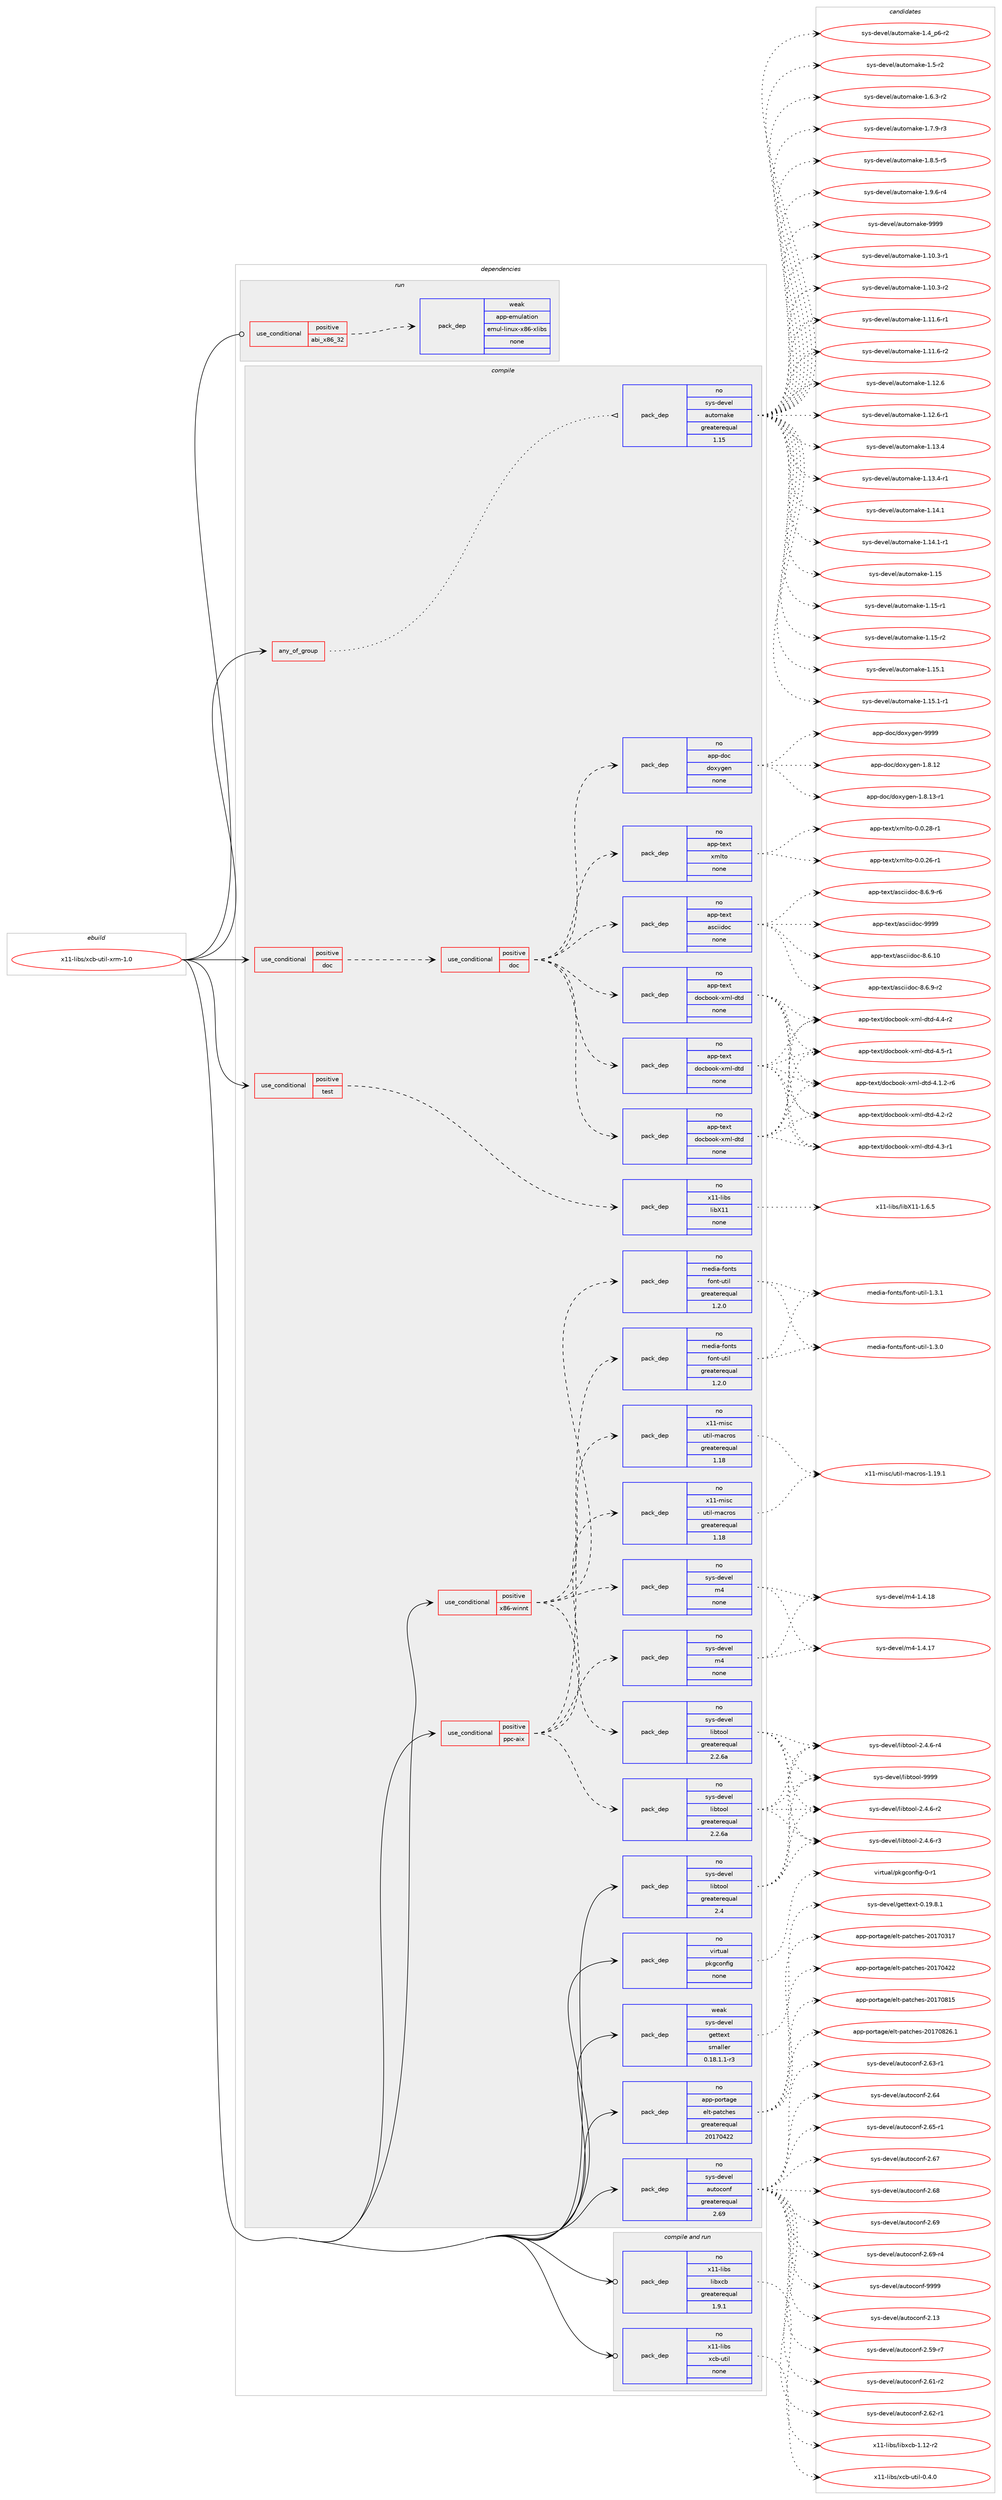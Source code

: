 digraph prolog {

# *************
# Graph options
# *************

newrank=true;
concentrate=true;
compound=true;
graph [rankdir=LR,fontname=Helvetica,fontsize=10,ranksep=1.5];#, ranksep=2.5, nodesep=0.2];
edge  [arrowhead=vee];
node  [fontname=Helvetica,fontsize=10];

# **********
# The ebuild
# **********

subgraph cluster_leftcol {
color=gray;
rank=same;
label=<<i>ebuild</i>>;
id [label="x11-libs/xcb-util-xrm-1.0", color=red, width=4, href="../x11-libs/xcb-util-xrm-1.0.svg"];
}

# ****************
# The dependencies
# ****************

subgraph cluster_midcol {
color=gray;
label=<<i>dependencies</i>>;
subgraph cluster_compile {
fillcolor="#eeeeee";
style=filled;
label=<<i>compile</i>>;
subgraph any9420 {
dependency521278 [label=<<TABLE BORDER="0" CELLBORDER="1" CELLSPACING="0" CELLPADDING="4"><TR><TD CELLPADDING="10">any_of_group</TD></TR></TABLE>>, shape=none, color=red];subgraph pack388528 {
dependency521279 [label=<<TABLE BORDER="0" CELLBORDER="1" CELLSPACING="0" CELLPADDING="4" WIDTH="220"><TR><TD ROWSPAN="6" CELLPADDING="30">pack_dep</TD></TR><TR><TD WIDTH="110">no</TD></TR><TR><TD>sys-devel</TD></TR><TR><TD>automake</TD></TR><TR><TD>greaterequal</TD></TR><TR><TD>1.15</TD></TR></TABLE>>, shape=none, color=blue];
}
dependency521278:e -> dependency521279:w [weight=20,style="dotted",arrowhead="oinv"];
}
id:e -> dependency521278:w [weight=20,style="solid",arrowhead="vee"];
subgraph cond122987 {
dependency521280 [label=<<TABLE BORDER="0" CELLBORDER="1" CELLSPACING="0" CELLPADDING="4"><TR><TD ROWSPAN="3" CELLPADDING="10">use_conditional</TD></TR><TR><TD>positive</TD></TR><TR><TD>doc</TD></TR></TABLE>>, shape=none, color=red];
subgraph cond122988 {
dependency521281 [label=<<TABLE BORDER="0" CELLBORDER="1" CELLSPACING="0" CELLPADDING="4"><TR><TD ROWSPAN="3" CELLPADDING="10">use_conditional</TD></TR><TR><TD>positive</TD></TR><TR><TD>doc</TD></TR></TABLE>>, shape=none, color=red];
subgraph pack388529 {
dependency521282 [label=<<TABLE BORDER="0" CELLBORDER="1" CELLSPACING="0" CELLPADDING="4" WIDTH="220"><TR><TD ROWSPAN="6" CELLPADDING="30">pack_dep</TD></TR><TR><TD WIDTH="110">no</TD></TR><TR><TD>app-text</TD></TR><TR><TD>asciidoc</TD></TR><TR><TD>none</TD></TR><TR><TD></TD></TR></TABLE>>, shape=none, color=blue];
}
dependency521281:e -> dependency521282:w [weight=20,style="dashed",arrowhead="vee"];
subgraph pack388530 {
dependency521283 [label=<<TABLE BORDER="0" CELLBORDER="1" CELLSPACING="0" CELLPADDING="4" WIDTH="220"><TR><TD ROWSPAN="6" CELLPADDING="30">pack_dep</TD></TR><TR><TD WIDTH="110">no</TD></TR><TR><TD>app-text</TD></TR><TR><TD>xmlto</TD></TR><TR><TD>none</TD></TR><TR><TD></TD></TR></TABLE>>, shape=none, color=blue];
}
dependency521281:e -> dependency521283:w [weight=20,style="dashed",arrowhead="vee"];
subgraph pack388531 {
dependency521284 [label=<<TABLE BORDER="0" CELLBORDER="1" CELLSPACING="0" CELLPADDING="4" WIDTH="220"><TR><TD ROWSPAN="6" CELLPADDING="30">pack_dep</TD></TR><TR><TD WIDTH="110">no</TD></TR><TR><TD>app-doc</TD></TR><TR><TD>doxygen</TD></TR><TR><TD>none</TD></TR><TR><TD></TD></TR></TABLE>>, shape=none, color=blue];
}
dependency521281:e -> dependency521284:w [weight=20,style="dashed",arrowhead="vee"];
subgraph pack388532 {
dependency521285 [label=<<TABLE BORDER="0" CELLBORDER="1" CELLSPACING="0" CELLPADDING="4" WIDTH="220"><TR><TD ROWSPAN="6" CELLPADDING="30">pack_dep</TD></TR><TR><TD WIDTH="110">no</TD></TR><TR><TD>app-text</TD></TR><TR><TD>docbook-xml-dtd</TD></TR><TR><TD>none</TD></TR><TR><TD></TD></TR></TABLE>>, shape=none, color=blue];
}
dependency521281:e -> dependency521285:w [weight=20,style="dashed",arrowhead="vee"];
subgraph pack388533 {
dependency521286 [label=<<TABLE BORDER="0" CELLBORDER="1" CELLSPACING="0" CELLPADDING="4" WIDTH="220"><TR><TD ROWSPAN="6" CELLPADDING="30">pack_dep</TD></TR><TR><TD WIDTH="110">no</TD></TR><TR><TD>app-text</TD></TR><TR><TD>docbook-xml-dtd</TD></TR><TR><TD>none</TD></TR><TR><TD></TD></TR></TABLE>>, shape=none, color=blue];
}
dependency521281:e -> dependency521286:w [weight=20,style="dashed",arrowhead="vee"];
subgraph pack388534 {
dependency521287 [label=<<TABLE BORDER="0" CELLBORDER="1" CELLSPACING="0" CELLPADDING="4" WIDTH="220"><TR><TD ROWSPAN="6" CELLPADDING="30">pack_dep</TD></TR><TR><TD WIDTH="110">no</TD></TR><TR><TD>app-text</TD></TR><TR><TD>docbook-xml-dtd</TD></TR><TR><TD>none</TD></TR><TR><TD></TD></TR></TABLE>>, shape=none, color=blue];
}
dependency521281:e -> dependency521287:w [weight=20,style="dashed",arrowhead="vee"];
}
dependency521280:e -> dependency521281:w [weight=20,style="dashed",arrowhead="vee"];
}
id:e -> dependency521280:w [weight=20,style="solid",arrowhead="vee"];
subgraph cond122989 {
dependency521288 [label=<<TABLE BORDER="0" CELLBORDER="1" CELLSPACING="0" CELLPADDING="4"><TR><TD ROWSPAN="3" CELLPADDING="10">use_conditional</TD></TR><TR><TD>positive</TD></TR><TR><TD>ppc-aix</TD></TR></TABLE>>, shape=none, color=red];
subgraph pack388535 {
dependency521289 [label=<<TABLE BORDER="0" CELLBORDER="1" CELLSPACING="0" CELLPADDING="4" WIDTH="220"><TR><TD ROWSPAN="6" CELLPADDING="30">pack_dep</TD></TR><TR><TD WIDTH="110">no</TD></TR><TR><TD>sys-devel</TD></TR><TR><TD>libtool</TD></TR><TR><TD>greaterequal</TD></TR><TR><TD>2.2.6a</TD></TR></TABLE>>, shape=none, color=blue];
}
dependency521288:e -> dependency521289:w [weight=20,style="dashed",arrowhead="vee"];
subgraph pack388536 {
dependency521290 [label=<<TABLE BORDER="0" CELLBORDER="1" CELLSPACING="0" CELLPADDING="4" WIDTH="220"><TR><TD ROWSPAN="6" CELLPADDING="30">pack_dep</TD></TR><TR><TD WIDTH="110">no</TD></TR><TR><TD>sys-devel</TD></TR><TR><TD>m4</TD></TR><TR><TD>none</TD></TR><TR><TD></TD></TR></TABLE>>, shape=none, color=blue];
}
dependency521288:e -> dependency521290:w [weight=20,style="dashed",arrowhead="vee"];
subgraph pack388537 {
dependency521291 [label=<<TABLE BORDER="0" CELLBORDER="1" CELLSPACING="0" CELLPADDING="4" WIDTH="220"><TR><TD ROWSPAN="6" CELLPADDING="30">pack_dep</TD></TR><TR><TD WIDTH="110">no</TD></TR><TR><TD>x11-misc</TD></TR><TR><TD>util-macros</TD></TR><TR><TD>greaterequal</TD></TR><TR><TD>1.18</TD></TR></TABLE>>, shape=none, color=blue];
}
dependency521288:e -> dependency521291:w [weight=20,style="dashed",arrowhead="vee"];
subgraph pack388538 {
dependency521292 [label=<<TABLE BORDER="0" CELLBORDER="1" CELLSPACING="0" CELLPADDING="4" WIDTH="220"><TR><TD ROWSPAN="6" CELLPADDING="30">pack_dep</TD></TR><TR><TD WIDTH="110">no</TD></TR><TR><TD>media-fonts</TD></TR><TR><TD>font-util</TD></TR><TR><TD>greaterequal</TD></TR><TR><TD>1.2.0</TD></TR></TABLE>>, shape=none, color=blue];
}
dependency521288:e -> dependency521292:w [weight=20,style="dashed",arrowhead="vee"];
}
id:e -> dependency521288:w [weight=20,style="solid",arrowhead="vee"];
subgraph cond122990 {
dependency521293 [label=<<TABLE BORDER="0" CELLBORDER="1" CELLSPACING="0" CELLPADDING="4"><TR><TD ROWSPAN="3" CELLPADDING="10">use_conditional</TD></TR><TR><TD>positive</TD></TR><TR><TD>test</TD></TR></TABLE>>, shape=none, color=red];
subgraph pack388539 {
dependency521294 [label=<<TABLE BORDER="0" CELLBORDER="1" CELLSPACING="0" CELLPADDING="4" WIDTH="220"><TR><TD ROWSPAN="6" CELLPADDING="30">pack_dep</TD></TR><TR><TD WIDTH="110">no</TD></TR><TR><TD>x11-libs</TD></TR><TR><TD>libX11</TD></TR><TR><TD>none</TD></TR><TR><TD></TD></TR></TABLE>>, shape=none, color=blue];
}
dependency521293:e -> dependency521294:w [weight=20,style="dashed",arrowhead="vee"];
}
id:e -> dependency521293:w [weight=20,style="solid",arrowhead="vee"];
subgraph cond122991 {
dependency521295 [label=<<TABLE BORDER="0" CELLBORDER="1" CELLSPACING="0" CELLPADDING="4"><TR><TD ROWSPAN="3" CELLPADDING="10">use_conditional</TD></TR><TR><TD>positive</TD></TR><TR><TD>x86-winnt</TD></TR></TABLE>>, shape=none, color=red];
subgraph pack388540 {
dependency521296 [label=<<TABLE BORDER="0" CELLBORDER="1" CELLSPACING="0" CELLPADDING="4" WIDTH="220"><TR><TD ROWSPAN="6" CELLPADDING="30">pack_dep</TD></TR><TR><TD WIDTH="110">no</TD></TR><TR><TD>sys-devel</TD></TR><TR><TD>libtool</TD></TR><TR><TD>greaterequal</TD></TR><TR><TD>2.2.6a</TD></TR></TABLE>>, shape=none, color=blue];
}
dependency521295:e -> dependency521296:w [weight=20,style="dashed",arrowhead="vee"];
subgraph pack388541 {
dependency521297 [label=<<TABLE BORDER="0" CELLBORDER="1" CELLSPACING="0" CELLPADDING="4" WIDTH="220"><TR><TD ROWSPAN="6" CELLPADDING="30">pack_dep</TD></TR><TR><TD WIDTH="110">no</TD></TR><TR><TD>sys-devel</TD></TR><TR><TD>m4</TD></TR><TR><TD>none</TD></TR><TR><TD></TD></TR></TABLE>>, shape=none, color=blue];
}
dependency521295:e -> dependency521297:w [weight=20,style="dashed",arrowhead="vee"];
subgraph pack388542 {
dependency521298 [label=<<TABLE BORDER="0" CELLBORDER="1" CELLSPACING="0" CELLPADDING="4" WIDTH="220"><TR><TD ROWSPAN="6" CELLPADDING="30">pack_dep</TD></TR><TR><TD WIDTH="110">no</TD></TR><TR><TD>x11-misc</TD></TR><TR><TD>util-macros</TD></TR><TR><TD>greaterequal</TD></TR><TR><TD>1.18</TD></TR></TABLE>>, shape=none, color=blue];
}
dependency521295:e -> dependency521298:w [weight=20,style="dashed",arrowhead="vee"];
subgraph pack388543 {
dependency521299 [label=<<TABLE BORDER="0" CELLBORDER="1" CELLSPACING="0" CELLPADDING="4" WIDTH="220"><TR><TD ROWSPAN="6" CELLPADDING="30">pack_dep</TD></TR><TR><TD WIDTH="110">no</TD></TR><TR><TD>media-fonts</TD></TR><TR><TD>font-util</TD></TR><TR><TD>greaterequal</TD></TR><TR><TD>1.2.0</TD></TR></TABLE>>, shape=none, color=blue];
}
dependency521295:e -> dependency521299:w [weight=20,style="dashed",arrowhead="vee"];
}
id:e -> dependency521295:w [weight=20,style="solid",arrowhead="vee"];
subgraph pack388544 {
dependency521300 [label=<<TABLE BORDER="0" CELLBORDER="1" CELLSPACING="0" CELLPADDING="4" WIDTH="220"><TR><TD ROWSPAN="6" CELLPADDING="30">pack_dep</TD></TR><TR><TD WIDTH="110">no</TD></TR><TR><TD>app-portage</TD></TR><TR><TD>elt-patches</TD></TR><TR><TD>greaterequal</TD></TR><TR><TD>20170422</TD></TR></TABLE>>, shape=none, color=blue];
}
id:e -> dependency521300:w [weight=20,style="solid",arrowhead="vee"];
subgraph pack388545 {
dependency521301 [label=<<TABLE BORDER="0" CELLBORDER="1" CELLSPACING="0" CELLPADDING="4" WIDTH="220"><TR><TD ROWSPAN="6" CELLPADDING="30">pack_dep</TD></TR><TR><TD WIDTH="110">no</TD></TR><TR><TD>sys-devel</TD></TR><TR><TD>autoconf</TD></TR><TR><TD>greaterequal</TD></TR><TR><TD>2.69</TD></TR></TABLE>>, shape=none, color=blue];
}
id:e -> dependency521301:w [weight=20,style="solid",arrowhead="vee"];
subgraph pack388546 {
dependency521302 [label=<<TABLE BORDER="0" CELLBORDER="1" CELLSPACING="0" CELLPADDING="4" WIDTH="220"><TR><TD ROWSPAN="6" CELLPADDING="30">pack_dep</TD></TR><TR><TD WIDTH="110">no</TD></TR><TR><TD>sys-devel</TD></TR><TR><TD>libtool</TD></TR><TR><TD>greaterequal</TD></TR><TR><TD>2.4</TD></TR></TABLE>>, shape=none, color=blue];
}
id:e -> dependency521302:w [weight=20,style="solid",arrowhead="vee"];
subgraph pack388547 {
dependency521303 [label=<<TABLE BORDER="0" CELLBORDER="1" CELLSPACING="0" CELLPADDING="4" WIDTH="220"><TR><TD ROWSPAN="6" CELLPADDING="30">pack_dep</TD></TR><TR><TD WIDTH="110">no</TD></TR><TR><TD>virtual</TD></TR><TR><TD>pkgconfig</TD></TR><TR><TD>none</TD></TR><TR><TD></TD></TR></TABLE>>, shape=none, color=blue];
}
id:e -> dependency521303:w [weight=20,style="solid",arrowhead="vee"];
subgraph pack388548 {
dependency521304 [label=<<TABLE BORDER="0" CELLBORDER="1" CELLSPACING="0" CELLPADDING="4" WIDTH="220"><TR><TD ROWSPAN="6" CELLPADDING="30">pack_dep</TD></TR><TR><TD WIDTH="110">weak</TD></TR><TR><TD>sys-devel</TD></TR><TR><TD>gettext</TD></TR><TR><TD>smaller</TD></TR><TR><TD>0.18.1.1-r3</TD></TR></TABLE>>, shape=none, color=blue];
}
id:e -> dependency521304:w [weight=20,style="solid",arrowhead="vee"];
}
subgraph cluster_compileandrun {
fillcolor="#eeeeee";
style=filled;
label=<<i>compile and run</i>>;
subgraph pack388549 {
dependency521305 [label=<<TABLE BORDER="0" CELLBORDER="1" CELLSPACING="0" CELLPADDING="4" WIDTH="220"><TR><TD ROWSPAN="6" CELLPADDING="30">pack_dep</TD></TR><TR><TD WIDTH="110">no</TD></TR><TR><TD>x11-libs</TD></TR><TR><TD>libxcb</TD></TR><TR><TD>greaterequal</TD></TR><TR><TD>1.9.1</TD></TR></TABLE>>, shape=none, color=blue];
}
id:e -> dependency521305:w [weight=20,style="solid",arrowhead="odotvee"];
subgraph pack388550 {
dependency521306 [label=<<TABLE BORDER="0" CELLBORDER="1" CELLSPACING="0" CELLPADDING="4" WIDTH="220"><TR><TD ROWSPAN="6" CELLPADDING="30">pack_dep</TD></TR><TR><TD WIDTH="110">no</TD></TR><TR><TD>x11-libs</TD></TR><TR><TD>xcb-util</TD></TR><TR><TD>none</TD></TR><TR><TD></TD></TR></TABLE>>, shape=none, color=blue];
}
id:e -> dependency521306:w [weight=20,style="solid",arrowhead="odotvee"];
}
subgraph cluster_run {
fillcolor="#eeeeee";
style=filled;
label=<<i>run</i>>;
subgraph cond122992 {
dependency521307 [label=<<TABLE BORDER="0" CELLBORDER="1" CELLSPACING="0" CELLPADDING="4"><TR><TD ROWSPAN="3" CELLPADDING="10">use_conditional</TD></TR><TR><TD>positive</TD></TR><TR><TD>abi_x86_32</TD></TR></TABLE>>, shape=none, color=red];
subgraph pack388551 {
dependency521308 [label=<<TABLE BORDER="0" CELLBORDER="1" CELLSPACING="0" CELLPADDING="4" WIDTH="220"><TR><TD ROWSPAN="6" CELLPADDING="30">pack_dep</TD></TR><TR><TD WIDTH="110">weak</TD></TR><TR><TD>app-emulation</TD></TR><TR><TD>emul-linux-x86-xlibs</TD></TR><TR><TD>none</TD></TR><TR><TD></TD></TR></TABLE>>, shape=none, color=blue];
}
dependency521307:e -> dependency521308:w [weight=20,style="dashed",arrowhead="vee"];
}
id:e -> dependency521307:w [weight=20,style="solid",arrowhead="odot"];
}
}

# **************
# The candidates
# **************

subgraph cluster_choices {
rank=same;
color=gray;
label=<<i>candidates</i>>;

subgraph choice388528 {
color=black;
nodesep=1;
choice11512111545100101118101108479711711611110997107101454946494846514511449 [label="sys-devel/automake-1.10.3-r1", color=red, width=4,href="../sys-devel/automake-1.10.3-r1.svg"];
choice11512111545100101118101108479711711611110997107101454946494846514511450 [label="sys-devel/automake-1.10.3-r2", color=red, width=4,href="../sys-devel/automake-1.10.3-r2.svg"];
choice11512111545100101118101108479711711611110997107101454946494946544511449 [label="sys-devel/automake-1.11.6-r1", color=red, width=4,href="../sys-devel/automake-1.11.6-r1.svg"];
choice11512111545100101118101108479711711611110997107101454946494946544511450 [label="sys-devel/automake-1.11.6-r2", color=red, width=4,href="../sys-devel/automake-1.11.6-r2.svg"];
choice1151211154510010111810110847971171161111099710710145494649504654 [label="sys-devel/automake-1.12.6", color=red, width=4,href="../sys-devel/automake-1.12.6.svg"];
choice11512111545100101118101108479711711611110997107101454946495046544511449 [label="sys-devel/automake-1.12.6-r1", color=red, width=4,href="../sys-devel/automake-1.12.6-r1.svg"];
choice1151211154510010111810110847971171161111099710710145494649514652 [label="sys-devel/automake-1.13.4", color=red, width=4,href="../sys-devel/automake-1.13.4.svg"];
choice11512111545100101118101108479711711611110997107101454946495146524511449 [label="sys-devel/automake-1.13.4-r1", color=red, width=4,href="../sys-devel/automake-1.13.4-r1.svg"];
choice1151211154510010111810110847971171161111099710710145494649524649 [label="sys-devel/automake-1.14.1", color=red, width=4,href="../sys-devel/automake-1.14.1.svg"];
choice11512111545100101118101108479711711611110997107101454946495246494511449 [label="sys-devel/automake-1.14.1-r1", color=red, width=4,href="../sys-devel/automake-1.14.1-r1.svg"];
choice115121115451001011181011084797117116111109971071014549464953 [label="sys-devel/automake-1.15", color=red, width=4,href="../sys-devel/automake-1.15.svg"];
choice1151211154510010111810110847971171161111099710710145494649534511449 [label="sys-devel/automake-1.15-r1", color=red, width=4,href="../sys-devel/automake-1.15-r1.svg"];
choice1151211154510010111810110847971171161111099710710145494649534511450 [label="sys-devel/automake-1.15-r2", color=red, width=4,href="../sys-devel/automake-1.15-r2.svg"];
choice1151211154510010111810110847971171161111099710710145494649534649 [label="sys-devel/automake-1.15.1", color=red, width=4,href="../sys-devel/automake-1.15.1.svg"];
choice11512111545100101118101108479711711611110997107101454946495346494511449 [label="sys-devel/automake-1.15.1-r1", color=red, width=4,href="../sys-devel/automake-1.15.1-r1.svg"];
choice115121115451001011181011084797117116111109971071014549465295112544511450 [label="sys-devel/automake-1.4_p6-r2", color=red, width=4,href="../sys-devel/automake-1.4_p6-r2.svg"];
choice11512111545100101118101108479711711611110997107101454946534511450 [label="sys-devel/automake-1.5-r2", color=red, width=4,href="../sys-devel/automake-1.5-r2.svg"];
choice115121115451001011181011084797117116111109971071014549465446514511450 [label="sys-devel/automake-1.6.3-r2", color=red, width=4,href="../sys-devel/automake-1.6.3-r2.svg"];
choice115121115451001011181011084797117116111109971071014549465546574511451 [label="sys-devel/automake-1.7.9-r3", color=red, width=4,href="../sys-devel/automake-1.7.9-r3.svg"];
choice115121115451001011181011084797117116111109971071014549465646534511453 [label="sys-devel/automake-1.8.5-r5", color=red, width=4,href="../sys-devel/automake-1.8.5-r5.svg"];
choice115121115451001011181011084797117116111109971071014549465746544511452 [label="sys-devel/automake-1.9.6-r4", color=red, width=4,href="../sys-devel/automake-1.9.6-r4.svg"];
choice115121115451001011181011084797117116111109971071014557575757 [label="sys-devel/automake-9999", color=red, width=4,href="../sys-devel/automake-9999.svg"];
dependency521279:e -> choice11512111545100101118101108479711711611110997107101454946494846514511449:w [style=dotted,weight="100"];
dependency521279:e -> choice11512111545100101118101108479711711611110997107101454946494846514511450:w [style=dotted,weight="100"];
dependency521279:e -> choice11512111545100101118101108479711711611110997107101454946494946544511449:w [style=dotted,weight="100"];
dependency521279:e -> choice11512111545100101118101108479711711611110997107101454946494946544511450:w [style=dotted,weight="100"];
dependency521279:e -> choice1151211154510010111810110847971171161111099710710145494649504654:w [style=dotted,weight="100"];
dependency521279:e -> choice11512111545100101118101108479711711611110997107101454946495046544511449:w [style=dotted,weight="100"];
dependency521279:e -> choice1151211154510010111810110847971171161111099710710145494649514652:w [style=dotted,weight="100"];
dependency521279:e -> choice11512111545100101118101108479711711611110997107101454946495146524511449:w [style=dotted,weight="100"];
dependency521279:e -> choice1151211154510010111810110847971171161111099710710145494649524649:w [style=dotted,weight="100"];
dependency521279:e -> choice11512111545100101118101108479711711611110997107101454946495246494511449:w [style=dotted,weight="100"];
dependency521279:e -> choice115121115451001011181011084797117116111109971071014549464953:w [style=dotted,weight="100"];
dependency521279:e -> choice1151211154510010111810110847971171161111099710710145494649534511449:w [style=dotted,weight="100"];
dependency521279:e -> choice1151211154510010111810110847971171161111099710710145494649534511450:w [style=dotted,weight="100"];
dependency521279:e -> choice1151211154510010111810110847971171161111099710710145494649534649:w [style=dotted,weight="100"];
dependency521279:e -> choice11512111545100101118101108479711711611110997107101454946495346494511449:w [style=dotted,weight="100"];
dependency521279:e -> choice115121115451001011181011084797117116111109971071014549465295112544511450:w [style=dotted,weight="100"];
dependency521279:e -> choice11512111545100101118101108479711711611110997107101454946534511450:w [style=dotted,weight="100"];
dependency521279:e -> choice115121115451001011181011084797117116111109971071014549465446514511450:w [style=dotted,weight="100"];
dependency521279:e -> choice115121115451001011181011084797117116111109971071014549465546574511451:w [style=dotted,weight="100"];
dependency521279:e -> choice115121115451001011181011084797117116111109971071014549465646534511453:w [style=dotted,weight="100"];
dependency521279:e -> choice115121115451001011181011084797117116111109971071014549465746544511452:w [style=dotted,weight="100"];
dependency521279:e -> choice115121115451001011181011084797117116111109971071014557575757:w [style=dotted,weight="100"];
}
subgraph choice388529 {
color=black;
nodesep=1;
choice97112112451161011201164797115991051051001119945564654464948 [label="app-text/asciidoc-8.6.10", color=red, width=4,href="../app-text/asciidoc-8.6.10.svg"];
choice9711211245116101120116479711599105105100111994556465446574511450 [label="app-text/asciidoc-8.6.9-r2", color=red, width=4,href="../app-text/asciidoc-8.6.9-r2.svg"];
choice9711211245116101120116479711599105105100111994556465446574511454 [label="app-text/asciidoc-8.6.9-r6", color=red, width=4,href="../app-text/asciidoc-8.6.9-r6.svg"];
choice9711211245116101120116479711599105105100111994557575757 [label="app-text/asciidoc-9999", color=red, width=4,href="../app-text/asciidoc-9999.svg"];
dependency521282:e -> choice97112112451161011201164797115991051051001119945564654464948:w [style=dotted,weight="100"];
dependency521282:e -> choice9711211245116101120116479711599105105100111994556465446574511450:w [style=dotted,weight="100"];
dependency521282:e -> choice9711211245116101120116479711599105105100111994556465446574511454:w [style=dotted,weight="100"];
dependency521282:e -> choice9711211245116101120116479711599105105100111994557575757:w [style=dotted,weight="100"];
}
subgraph choice388530 {
color=black;
nodesep=1;
choice971121124511610112011647120109108116111454846484650544511449 [label="app-text/xmlto-0.0.26-r1", color=red, width=4,href="../app-text/xmlto-0.0.26-r1.svg"];
choice971121124511610112011647120109108116111454846484650564511449 [label="app-text/xmlto-0.0.28-r1", color=red, width=4,href="../app-text/xmlto-0.0.28-r1.svg"];
dependency521283:e -> choice971121124511610112011647120109108116111454846484650544511449:w [style=dotted,weight="100"];
dependency521283:e -> choice971121124511610112011647120109108116111454846484650564511449:w [style=dotted,weight="100"];
}
subgraph choice388531 {
color=black;
nodesep=1;
choice9711211245100111994710011112012110310111045494656464950 [label="app-doc/doxygen-1.8.12", color=red, width=4,href="../app-doc/doxygen-1.8.12.svg"];
choice97112112451001119947100111120121103101110454946564649514511449 [label="app-doc/doxygen-1.8.13-r1", color=red, width=4,href="../app-doc/doxygen-1.8.13-r1.svg"];
choice971121124510011199471001111201211031011104557575757 [label="app-doc/doxygen-9999", color=red, width=4,href="../app-doc/doxygen-9999.svg"];
dependency521284:e -> choice9711211245100111994710011112012110310111045494656464950:w [style=dotted,weight="100"];
dependency521284:e -> choice97112112451001119947100111120121103101110454946564649514511449:w [style=dotted,weight="100"];
dependency521284:e -> choice971121124510011199471001111201211031011104557575757:w [style=dotted,weight="100"];
}
subgraph choice388532 {
color=black;
nodesep=1;
choice971121124511610112011647100111999811111110745120109108451001161004552464946504511454 [label="app-text/docbook-xml-dtd-4.1.2-r6", color=red, width=4,href="../app-text/docbook-xml-dtd-4.1.2-r6.svg"];
choice97112112451161011201164710011199981111111074512010910845100116100455246504511450 [label="app-text/docbook-xml-dtd-4.2-r2", color=red, width=4,href="../app-text/docbook-xml-dtd-4.2-r2.svg"];
choice97112112451161011201164710011199981111111074512010910845100116100455246514511449 [label="app-text/docbook-xml-dtd-4.3-r1", color=red, width=4,href="../app-text/docbook-xml-dtd-4.3-r1.svg"];
choice97112112451161011201164710011199981111111074512010910845100116100455246524511450 [label="app-text/docbook-xml-dtd-4.4-r2", color=red, width=4,href="../app-text/docbook-xml-dtd-4.4-r2.svg"];
choice97112112451161011201164710011199981111111074512010910845100116100455246534511449 [label="app-text/docbook-xml-dtd-4.5-r1", color=red, width=4,href="../app-text/docbook-xml-dtd-4.5-r1.svg"];
dependency521285:e -> choice971121124511610112011647100111999811111110745120109108451001161004552464946504511454:w [style=dotted,weight="100"];
dependency521285:e -> choice97112112451161011201164710011199981111111074512010910845100116100455246504511450:w [style=dotted,weight="100"];
dependency521285:e -> choice97112112451161011201164710011199981111111074512010910845100116100455246514511449:w [style=dotted,weight="100"];
dependency521285:e -> choice97112112451161011201164710011199981111111074512010910845100116100455246524511450:w [style=dotted,weight="100"];
dependency521285:e -> choice97112112451161011201164710011199981111111074512010910845100116100455246534511449:w [style=dotted,weight="100"];
}
subgraph choice388533 {
color=black;
nodesep=1;
choice971121124511610112011647100111999811111110745120109108451001161004552464946504511454 [label="app-text/docbook-xml-dtd-4.1.2-r6", color=red, width=4,href="../app-text/docbook-xml-dtd-4.1.2-r6.svg"];
choice97112112451161011201164710011199981111111074512010910845100116100455246504511450 [label="app-text/docbook-xml-dtd-4.2-r2", color=red, width=4,href="../app-text/docbook-xml-dtd-4.2-r2.svg"];
choice97112112451161011201164710011199981111111074512010910845100116100455246514511449 [label="app-text/docbook-xml-dtd-4.3-r1", color=red, width=4,href="../app-text/docbook-xml-dtd-4.3-r1.svg"];
choice97112112451161011201164710011199981111111074512010910845100116100455246524511450 [label="app-text/docbook-xml-dtd-4.4-r2", color=red, width=4,href="../app-text/docbook-xml-dtd-4.4-r2.svg"];
choice97112112451161011201164710011199981111111074512010910845100116100455246534511449 [label="app-text/docbook-xml-dtd-4.5-r1", color=red, width=4,href="../app-text/docbook-xml-dtd-4.5-r1.svg"];
dependency521286:e -> choice971121124511610112011647100111999811111110745120109108451001161004552464946504511454:w [style=dotted,weight="100"];
dependency521286:e -> choice97112112451161011201164710011199981111111074512010910845100116100455246504511450:w [style=dotted,weight="100"];
dependency521286:e -> choice97112112451161011201164710011199981111111074512010910845100116100455246514511449:w [style=dotted,weight="100"];
dependency521286:e -> choice97112112451161011201164710011199981111111074512010910845100116100455246524511450:w [style=dotted,weight="100"];
dependency521286:e -> choice97112112451161011201164710011199981111111074512010910845100116100455246534511449:w [style=dotted,weight="100"];
}
subgraph choice388534 {
color=black;
nodesep=1;
choice971121124511610112011647100111999811111110745120109108451001161004552464946504511454 [label="app-text/docbook-xml-dtd-4.1.2-r6", color=red, width=4,href="../app-text/docbook-xml-dtd-4.1.2-r6.svg"];
choice97112112451161011201164710011199981111111074512010910845100116100455246504511450 [label="app-text/docbook-xml-dtd-4.2-r2", color=red, width=4,href="../app-text/docbook-xml-dtd-4.2-r2.svg"];
choice97112112451161011201164710011199981111111074512010910845100116100455246514511449 [label="app-text/docbook-xml-dtd-4.3-r1", color=red, width=4,href="../app-text/docbook-xml-dtd-4.3-r1.svg"];
choice97112112451161011201164710011199981111111074512010910845100116100455246524511450 [label="app-text/docbook-xml-dtd-4.4-r2", color=red, width=4,href="../app-text/docbook-xml-dtd-4.4-r2.svg"];
choice97112112451161011201164710011199981111111074512010910845100116100455246534511449 [label="app-text/docbook-xml-dtd-4.5-r1", color=red, width=4,href="../app-text/docbook-xml-dtd-4.5-r1.svg"];
dependency521287:e -> choice971121124511610112011647100111999811111110745120109108451001161004552464946504511454:w [style=dotted,weight="100"];
dependency521287:e -> choice97112112451161011201164710011199981111111074512010910845100116100455246504511450:w [style=dotted,weight="100"];
dependency521287:e -> choice97112112451161011201164710011199981111111074512010910845100116100455246514511449:w [style=dotted,weight="100"];
dependency521287:e -> choice97112112451161011201164710011199981111111074512010910845100116100455246524511450:w [style=dotted,weight="100"];
dependency521287:e -> choice97112112451161011201164710011199981111111074512010910845100116100455246534511449:w [style=dotted,weight="100"];
}
subgraph choice388535 {
color=black;
nodesep=1;
choice1151211154510010111810110847108105981161111111084550465246544511450 [label="sys-devel/libtool-2.4.6-r2", color=red, width=4,href="../sys-devel/libtool-2.4.6-r2.svg"];
choice1151211154510010111810110847108105981161111111084550465246544511451 [label="sys-devel/libtool-2.4.6-r3", color=red, width=4,href="../sys-devel/libtool-2.4.6-r3.svg"];
choice1151211154510010111810110847108105981161111111084550465246544511452 [label="sys-devel/libtool-2.4.6-r4", color=red, width=4,href="../sys-devel/libtool-2.4.6-r4.svg"];
choice1151211154510010111810110847108105981161111111084557575757 [label="sys-devel/libtool-9999", color=red, width=4,href="../sys-devel/libtool-9999.svg"];
dependency521289:e -> choice1151211154510010111810110847108105981161111111084550465246544511450:w [style=dotted,weight="100"];
dependency521289:e -> choice1151211154510010111810110847108105981161111111084550465246544511451:w [style=dotted,weight="100"];
dependency521289:e -> choice1151211154510010111810110847108105981161111111084550465246544511452:w [style=dotted,weight="100"];
dependency521289:e -> choice1151211154510010111810110847108105981161111111084557575757:w [style=dotted,weight="100"];
}
subgraph choice388536 {
color=black;
nodesep=1;
choice11512111545100101118101108471095245494652464955 [label="sys-devel/m4-1.4.17", color=red, width=4,href="../sys-devel/m4-1.4.17.svg"];
choice11512111545100101118101108471095245494652464956 [label="sys-devel/m4-1.4.18", color=red, width=4,href="../sys-devel/m4-1.4.18.svg"];
dependency521290:e -> choice11512111545100101118101108471095245494652464955:w [style=dotted,weight="100"];
dependency521290:e -> choice11512111545100101118101108471095245494652464956:w [style=dotted,weight="100"];
}
subgraph choice388537 {
color=black;
nodesep=1;
choice120494945109105115994711711610510845109979911411111545494649574649 [label="x11-misc/util-macros-1.19.1", color=red, width=4,href="../x11-misc/util-macros-1.19.1.svg"];
dependency521291:e -> choice120494945109105115994711711610510845109979911411111545494649574649:w [style=dotted,weight="100"];
}
subgraph choice388538 {
color=black;
nodesep=1;
choice10910110010597451021111101161154710211111011645117116105108454946514648 [label="media-fonts/font-util-1.3.0", color=red, width=4,href="../media-fonts/font-util-1.3.0.svg"];
choice10910110010597451021111101161154710211111011645117116105108454946514649 [label="media-fonts/font-util-1.3.1", color=red, width=4,href="../media-fonts/font-util-1.3.1.svg"];
dependency521292:e -> choice10910110010597451021111101161154710211111011645117116105108454946514648:w [style=dotted,weight="100"];
dependency521292:e -> choice10910110010597451021111101161154710211111011645117116105108454946514649:w [style=dotted,weight="100"];
}
subgraph choice388539 {
color=black;
nodesep=1;
choice120494945108105981154710810598884949454946544653 [label="x11-libs/libX11-1.6.5", color=red, width=4,href="../x11-libs/libX11-1.6.5.svg"];
dependency521294:e -> choice120494945108105981154710810598884949454946544653:w [style=dotted,weight="100"];
}
subgraph choice388540 {
color=black;
nodesep=1;
choice1151211154510010111810110847108105981161111111084550465246544511450 [label="sys-devel/libtool-2.4.6-r2", color=red, width=4,href="../sys-devel/libtool-2.4.6-r2.svg"];
choice1151211154510010111810110847108105981161111111084550465246544511451 [label="sys-devel/libtool-2.4.6-r3", color=red, width=4,href="../sys-devel/libtool-2.4.6-r3.svg"];
choice1151211154510010111810110847108105981161111111084550465246544511452 [label="sys-devel/libtool-2.4.6-r4", color=red, width=4,href="../sys-devel/libtool-2.4.6-r4.svg"];
choice1151211154510010111810110847108105981161111111084557575757 [label="sys-devel/libtool-9999", color=red, width=4,href="../sys-devel/libtool-9999.svg"];
dependency521296:e -> choice1151211154510010111810110847108105981161111111084550465246544511450:w [style=dotted,weight="100"];
dependency521296:e -> choice1151211154510010111810110847108105981161111111084550465246544511451:w [style=dotted,weight="100"];
dependency521296:e -> choice1151211154510010111810110847108105981161111111084550465246544511452:w [style=dotted,weight="100"];
dependency521296:e -> choice1151211154510010111810110847108105981161111111084557575757:w [style=dotted,weight="100"];
}
subgraph choice388541 {
color=black;
nodesep=1;
choice11512111545100101118101108471095245494652464955 [label="sys-devel/m4-1.4.17", color=red, width=4,href="../sys-devel/m4-1.4.17.svg"];
choice11512111545100101118101108471095245494652464956 [label="sys-devel/m4-1.4.18", color=red, width=4,href="../sys-devel/m4-1.4.18.svg"];
dependency521297:e -> choice11512111545100101118101108471095245494652464955:w [style=dotted,weight="100"];
dependency521297:e -> choice11512111545100101118101108471095245494652464956:w [style=dotted,weight="100"];
}
subgraph choice388542 {
color=black;
nodesep=1;
choice120494945109105115994711711610510845109979911411111545494649574649 [label="x11-misc/util-macros-1.19.1", color=red, width=4,href="../x11-misc/util-macros-1.19.1.svg"];
dependency521298:e -> choice120494945109105115994711711610510845109979911411111545494649574649:w [style=dotted,weight="100"];
}
subgraph choice388543 {
color=black;
nodesep=1;
choice10910110010597451021111101161154710211111011645117116105108454946514648 [label="media-fonts/font-util-1.3.0", color=red, width=4,href="../media-fonts/font-util-1.3.0.svg"];
choice10910110010597451021111101161154710211111011645117116105108454946514649 [label="media-fonts/font-util-1.3.1", color=red, width=4,href="../media-fonts/font-util-1.3.1.svg"];
dependency521299:e -> choice10910110010597451021111101161154710211111011645117116105108454946514648:w [style=dotted,weight="100"];
dependency521299:e -> choice10910110010597451021111101161154710211111011645117116105108454946514649:w [style=dotted,weight="100"];
}
subgraph choice388544 {
color=black;
nodesep=1;
choice97112112451121111141169710310147101108116451129711699104101115455048495548514955 [label="app-portage/elt-patches-20170317", color=red, width=4,href="../app-portage/elt-patches-20170317.svg"];
choice97112112451121111141169710310147101108116451129711699104101115455048495548525050 [label="app-portage/elt-patches-20170422", color=red, width=4,href="../app-portage/elt-patches-20170422.svg"];
choice97112112451121111141169710310147101108116451129711699104101115455048495548564953 [label="app-portage/elt-patches-20170815", color=red, width=4,href="../app-portage/elt-patches-20170815.svg"];
choice971121124511211111411697103101471011081164511297116991041011154550484955485650544649 [label="app-portage/elt-patches-20170826.1", color=red, width=4,href="../app-portage/elt-patches-20170826.1.svg"];
dependency521300:e -> choice97112112451121111141169710310147101108116451129711699104101115455048495548514955:w [style=dotted,weight="100"];
dependency521300:e -> choice97112112451121111141169710310147101108116451129711699104101115455048495548525050:w [style=dotted,weight="100"];
dependency521300:e -> choice97112112451121111141169710310147101108116451129711699104101115455048495548564953:w [style=dotted,weight="100"];
dependency521300:e -> choice971121124511211111411697103101471011081164511297116991041011154550484955485650544649:w [style=dotted,weight="100"];
}
subgraph choice388545 {
color=black;
nodesep=1;
choice115121115451001011181011084797117116111991111101024550464951 [label="sys-devel/autoconf-2.13", color=red, width=4,href="../sys-devel/autoconf-2.13.svg"];
choice1151211154510010111810110847971171161119911111010245504653574511455 [label="sys-devel/autoconf-2.59-r7", color=red, width=4,href="../sys-devel/autoconf-2.59-r7.svg"];
choice1151211154510010111810110847971171161119911111010245504654494511450 [label="sys-devel/autoconf-2.61-r2", color=red, width=4,href="../sys-devel/autoconf-2.61-r2.svg"];
choice1151211154510010111810110847971171161119911111010245504654504511449 [label="sys-devel/autoconf-2.62-r1", color=red, width=4,href="../sys-devel/autoconf-2.62-r1.svg"];
choice1151211154510010111810110847971171161119911111010245504654514511449 [label="sys-devel/autoconf-2.63-r1", color=red, width=4,href="../sys-devel/autoconf-2.63-r1.svg"];
choice115121115451001011181011084797117116111991111101024550465452 [label="sys-devel/autoconf-2.64", color=red, width=4,href="../sys-devel/autoconf-2.64.svg"];
choice1151211154510010111810110847971171161119911111010245504654534511449 [label="sys-devel/autoconf-2.65-r1", color=red, width=4,href="../sys-devel/autoconf-2.65-r1.svg"];
choice115121115451001011181011084797117116111991111101024550465455 [label="sys-devel/autoconf-2.67", color=red, width=4,href="../sys-devel/autoconf-2.67.svg"];
choice115121115451001011181011084797117116111991111101024550465456 [label="sys-devel/autoconf-2.68", color=red, width=4,href="../sys-devel/autoconf-2.68.svg"];
choice115121115451001011181011084797117116111991111101024550465457 [label="sys-devel/autoconf-2.69", color=red, width=4,href="../sys-devel/autoconf-2.69.svg"];
choice1151211154510010111810110847971171161119911111010245504654574511452 [label="sys-devel/autoconf-2.69-r4", color=red, width=4,href="../sys-devel/autoconf-2.69-r4.svg"];
choice115121115451001011181011084797117116111991111101024557575757 [label="sys-devel/autoconf-9999", color=red, width=4,href="../sys-devel/autoconf-9999.svg"];
dependency521301:e -> choice115121115451001011181011084797117116111991111101024550464951:w [style=dotted,weight="100"];
dependency521301:e -> choice1151211154510010111810110847971171161119911111010245504653574511455:w [style=dotted,weight="100"];
dependency521301:e -> choice1151211154510010111810110847971171161119911111010245504654494511450:w [style=dotted,weight="100"];
dependency521301:e -> choice1151211154510010111810110847971171161119911111010245504654504511449:w [style=dotted,weight="100"];
dependency521301:e -> choice1151211154510010111810110847971171161119911111010245504654514511449:w [style=dotted,weight="100"];
dependency521301:e -> choice115121115451001011181011084797117116111991111101024550465452:w [style=dotted,weight="100"];
dependency521301:e -> choice1151211154510010111810110847971171161119911111010245504654534511449:w [style=dotted,weight="100"];
dependency521301:e -> choice115121115451001011181011084797117116111991111101024550465455:w [style=dotted,weight="100"];
dependency521301:e -> choice115121115451001011181011084797117116111991111101024550465456:w [style=dotted,weight="100"];
dependency521301:e -> choice115121115451001011181011084797117116111991111101024550465457:w [style=dotted,weight="100"];
dependency521301:e -> choice1151211154510010111810110847971171161119911111010245504654574511452:w [style=dotted,weight="100"];
dependency521301:e -> choice115121115451001011181011084797117116111991111101024557575757:w [style=dotted,weight="100"];
}
subgraph choice388546 {
color=black;
nodesep=1;
choice1151211154510010111810110847108105981161111111084550465246544511450 [label="sys-devel/libtool-2.4.6-r2", color=red, width=4,href="../sys-devel/libtool-2.4.6-r2.svg"];
choice1151211154510010111810110847108105981161111111084550465246544511451 [label="sys-devel/libtool-2.4.6-r3", color=red, width=4,href="../sys-devel/libtool-2.4.6-r3.svg"];
choice1151211154510010111810110847108105981161111111084550465246544511452 [label="sys-devel/libtool-2.4.6-r4", color=red, width=4,href="../sys-devel/libtool-2.4.6-r4.svg"];
choice1151211154510010111810110847108105981161111111084557575757 [label="sys-devel/libtool-9999", color=red, width=4,href="../sys-devel/libtool-9999.svg"];
dependency521302:e -> choice1151211154510010111810110847108105981161111111084550465246544511450:w [style=dotted,weight="100"];
dependency521302:e -> choice1151211154510010111810110847108105981161111111084550465246544511451:w [style=dotted,weight="100"];
dependency521302:e -> choice1151211154510010111810110847108105981161111111084550465246544511452:w [style=dotted,weight="100"];
dependency521302:e -> choice1151211154510010111810110847108105981161111111084557575757:w [style=dotted,weight="100"];
}
subgraph choice388547 {
color=black;
nodesep=1;
choice11810511411611797108471121071039911111010210510345484511449 [label="virtual/pkgconfig-0-r1", color=red, width=4,href="../virtual/pkgconfig-0-r1.svg"];
dependency521303:e -> choice11810511411611797108471121071039911111010210510345484511449:w [style=dotted,weight="100"];
}
subgraph choice388548 {
color=black;
nodesep=1;
choice1151211154510010111810110847103101116116101120116454846495746564649 [label="sys-devel/gettext-0.19.8.1", color=red, width=4,href="../sys-devel/gettext-0.19.8.1.svg"];
dependency521304:e -> choice1151211154510010111810110847103101116116101120116454846495746564649:w [style=dotted,weight="100"];
}
subgraph choice388549 {
color=black;
nodesep=1;
choice120494945108105981154710810598120999845494649504511450 [label="x11-libs/libxcb-1.12-r2", color=red, width=4,href="../x11-libs/libxcb-1.12-r2.svg"];
dependency521305:e -> choice120494945108105981154710810598120999845494649504511450:w [style=dotted,weight="100"];
}
subgraph choice388550 {
color=black;
nodesep=1;
choice1204949451081059811547120999845117116105108454846524648 [label="x11-libs/xcb-util-0.4.0", color=red, width=4,href="../x11-libs/xcb-util-0.4.0.svg"];
dependency521306:e -> choice1204949451081059811547120999845117116105108454846524648:w [style=dotted,weight="100"];
}
subgraph choice388551 {
color=black;
nodesep=1;
}
}

}
